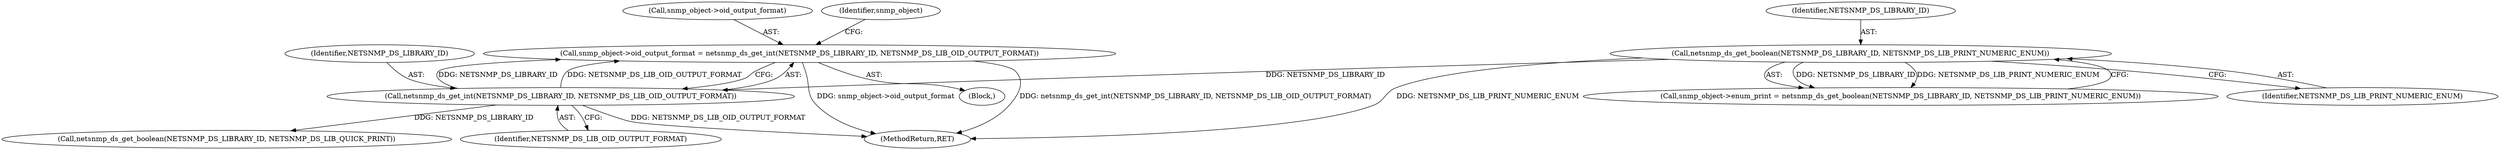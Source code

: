 digraph "0_php_cab1c3b3708eead315e033359d07049b23b147a3_1@pointer" {
"1000172" [label="(Call,snmp_object->oid_output_format = netsnmp_ds_get_int(NETSNMP_DS_LIBRARY_ID, NETSNMP_DS_LIB_OID_OUTPUT_FORMAT))"];
"1000176" [label="(Call,netsnmp_ds_get_int(NETSNMP_DS_LIBRARY_ID, NETSNMP_DS_LIB_OID_OUTPUT_FORMAT))"];
"1000169" [label="(Call,netsnmp_ds_get_boolean(NETSNMP_DS_LIBRARY_ID, NETSNMP_DS_LIB_PRINT_NUMERIC_ENUM))"];
"1000183" [label="(Call,netsnmp_ds_get_boolean(NETSNMP_DS_LIBRARY_ID, NETSNMP_DS_LIB_QUICK_PRINT))"];
"1000178" [label="(Identifier,NETSNMP_DS_LIB_OID_OUTPUT_FORMAT)"];
"1000104" [label="(Block,)"];
"1000177" [label="(Identifier,NETSNMP_DS_LIBRARY_ID)"];
"1000165" [label="(Call,snmp_object->enum_print = netsnmp_ds_get_boolean(NETSNMP_DS_LIBRARY_ID, NETSNMP_DS_LIB_PRINT_NUMERIC_ENUM))"];
"1000181" [label="(Identifier,snmp_object)"];
"1000196" [label="(MethodReturn,RET)"];
"1000173" [label="(Call,snmp_object->oid_output_format)"];
"1000171" [label="(Identifier,NETSNMP_DS_LIB_PRINT_NUMERIC_ENUM)"];
"1000170" [label="(Identifier,NETSNMP_DS_LIBRARY_ID)"];
"1000169" [label="(Call,netsnmp_ds_get_boolean(NETSNMP_DS_LIBRARY_ID, NETSNMP_DS_LIB_PRINT_NUMERIC_ENUM))"];
"1000176" [label="(Call,netsnmp_ds_get_int(NETSNMP_DS_LIBRARY_ID, NETSNMP_DS_LIB_OID_OUTPUT_FORMAT))"];
"1000172" [label="(Call,snmp_object->oid_output_format = netsnmp_ds_get_int(NETSNMP_DS_LIBRARY_ID, NETSNMP_DS_LIB_OID_OUTPUT_FORMAT))"];
"1000172" -> "1000104"  [label="AST: "];
"1000172" -> "1000176"  [label="CFG: "];
"1000173" -> "1000172"  [label="AST: "];
"1000176" -> "1000172"  [label="AST: "];
"1000181" -> "1000172"  [label="CFG: "];
"1000172" -> "1000196"  [label="DDG: netsnmp_ds_get_int(NETSNMP_DS_LIBRARY_ID, NETSNMP_DS_LIB_OID_OUTPUT_FORMAT)"];
"1000172" -> "1000196"  [label="DDG: snmp_object->oid_output_format"];
"1000176" -> "1000172"  [label="DDG: NETSNMP_DS_LIBRARY_ID"];
"1000176" -> "1000172"  [label="DDG: NETSNMP_DS_LIB_OID_OUTPUT_FORMAT"];
"1000176" -> "1000178"  [label="CFG: "];
"1000177" -> "1000176"  [label="AST: "];
"1000178" -> "1000176"  [label="AST: "];
"1000176" -> "1000196"  [label="DDG: NETSNMP_DS_LIB_OID_OUTPUT_FORMAT"];
"1000169" -> "1000176"  [label="DDG: NETSNMP_DS_LIBRARY_ID"];
"1000176" -> "1000183"  [label="DDG: NETSNMP_DS_LIBRARY_ID"];
"1000169" -> "1000165"  [label="AST: "];
"1000169" -> "1000171"  [label="CFG: "];
"1000170" -> "1000169"  [label="AST: "];
"1000171" -> "1000169"  [label="AST: "];
"1000165" -> "1000169"  [label="CFG: "];
"1000169" -> "1000196"  [label="DDG: NETSNMP_DS_LIB_PRINT_NUMERIC_ENUM"];
"1000169" -> "1000165"  [label="DDG: NETSNMP_DS_LIBRARY_ID"];
"1000169" -> "1000165"  [label="DDG: NETSNMP_DS_LIB_PRINT_NUMERIC_ENUM"];
}
